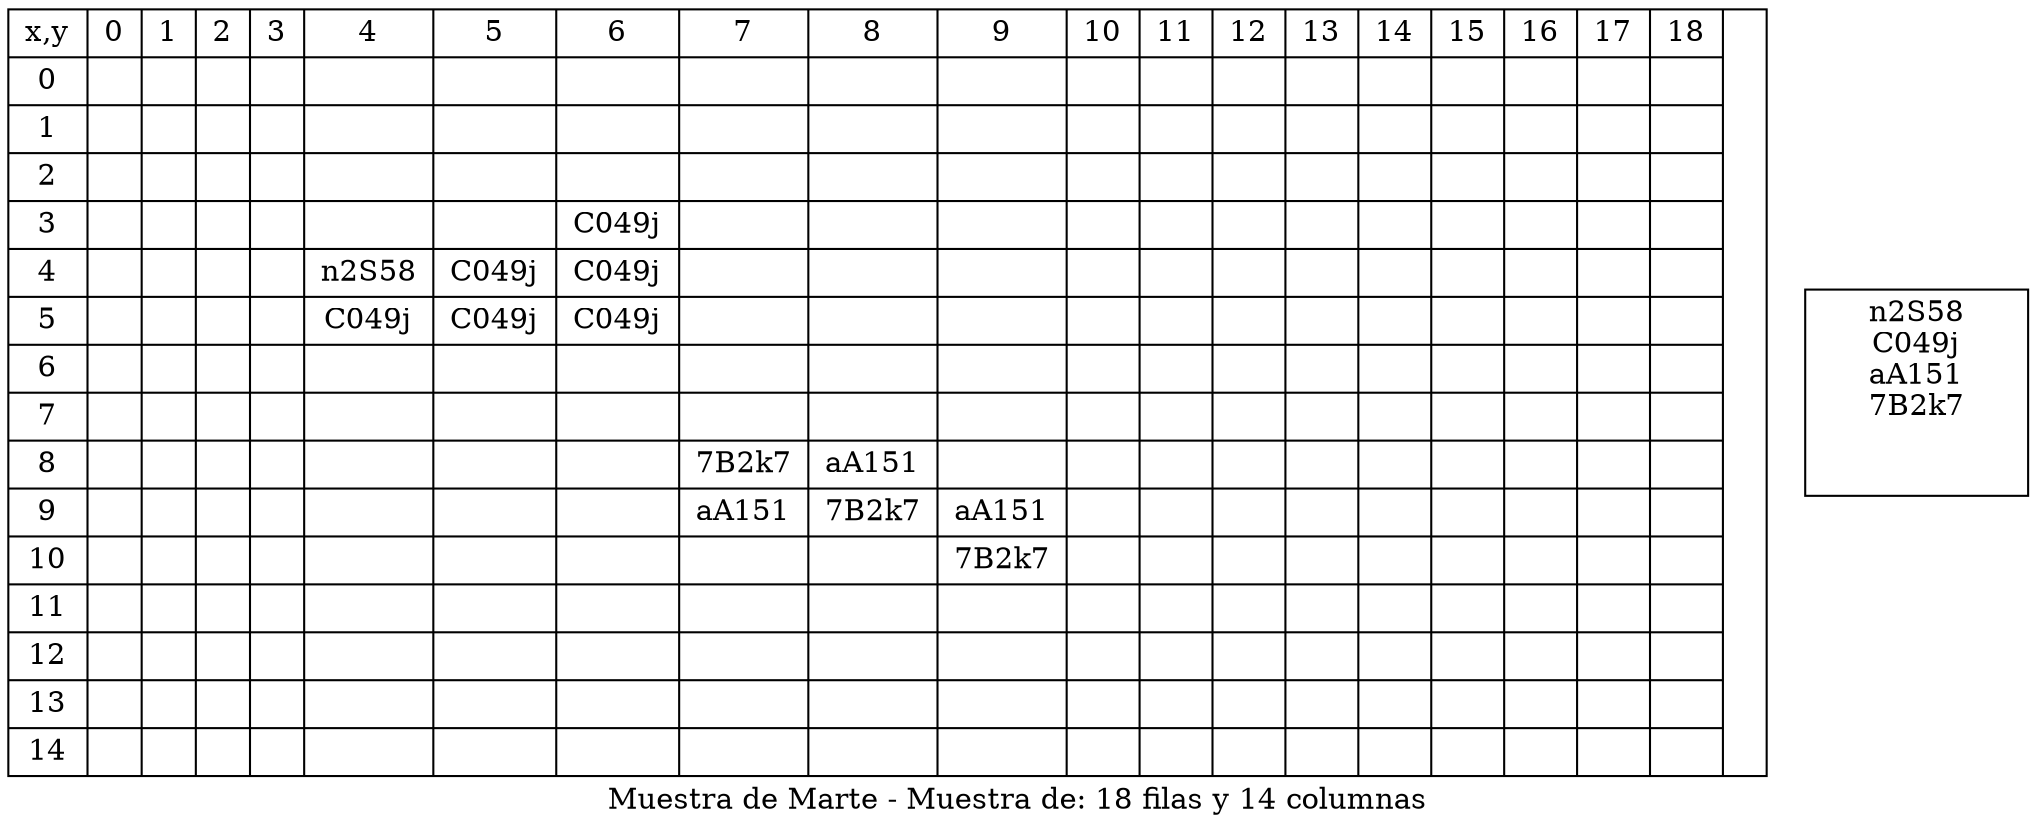 
            digraph structs {
                label = "Muestra de Marte - Muestra de: 18 filas y 14 columnas"
                node [shape=record];
                MATRIZ [
                    label="
        {x,y|0|1|2|3|4|5|6|7|8|9|10|11|12|13|14}|{0|||||||||||||||}|{1|||||||||||||||}|{2|||||||||||||||}|{3|||||||||||||||}|{4|||||n2S58|C049j|||||||||}|{5|||||C049j|C049j|||||||||}|{6||||C049j|C049j|C049j|||||||||}|{7|||||||||7B2k7|aA151|||||}|{8|||||||||aA151|7B2k7|||||}|{9||||||||||aA151|7B2k7||||}|{10|||||||||||||||}|{11|||||||||||||||}|{12|||||||||||||||}|{13|||||||||||||||}|{14|||||||||||||||}|{15|||||||||||||||}|{16|||||||||||||||}|{17|||||||||||||||}|{18|||||||||||||||}|
                        "];
        "n2S58
C049j
aA151
7B2k7

                    "}     
        